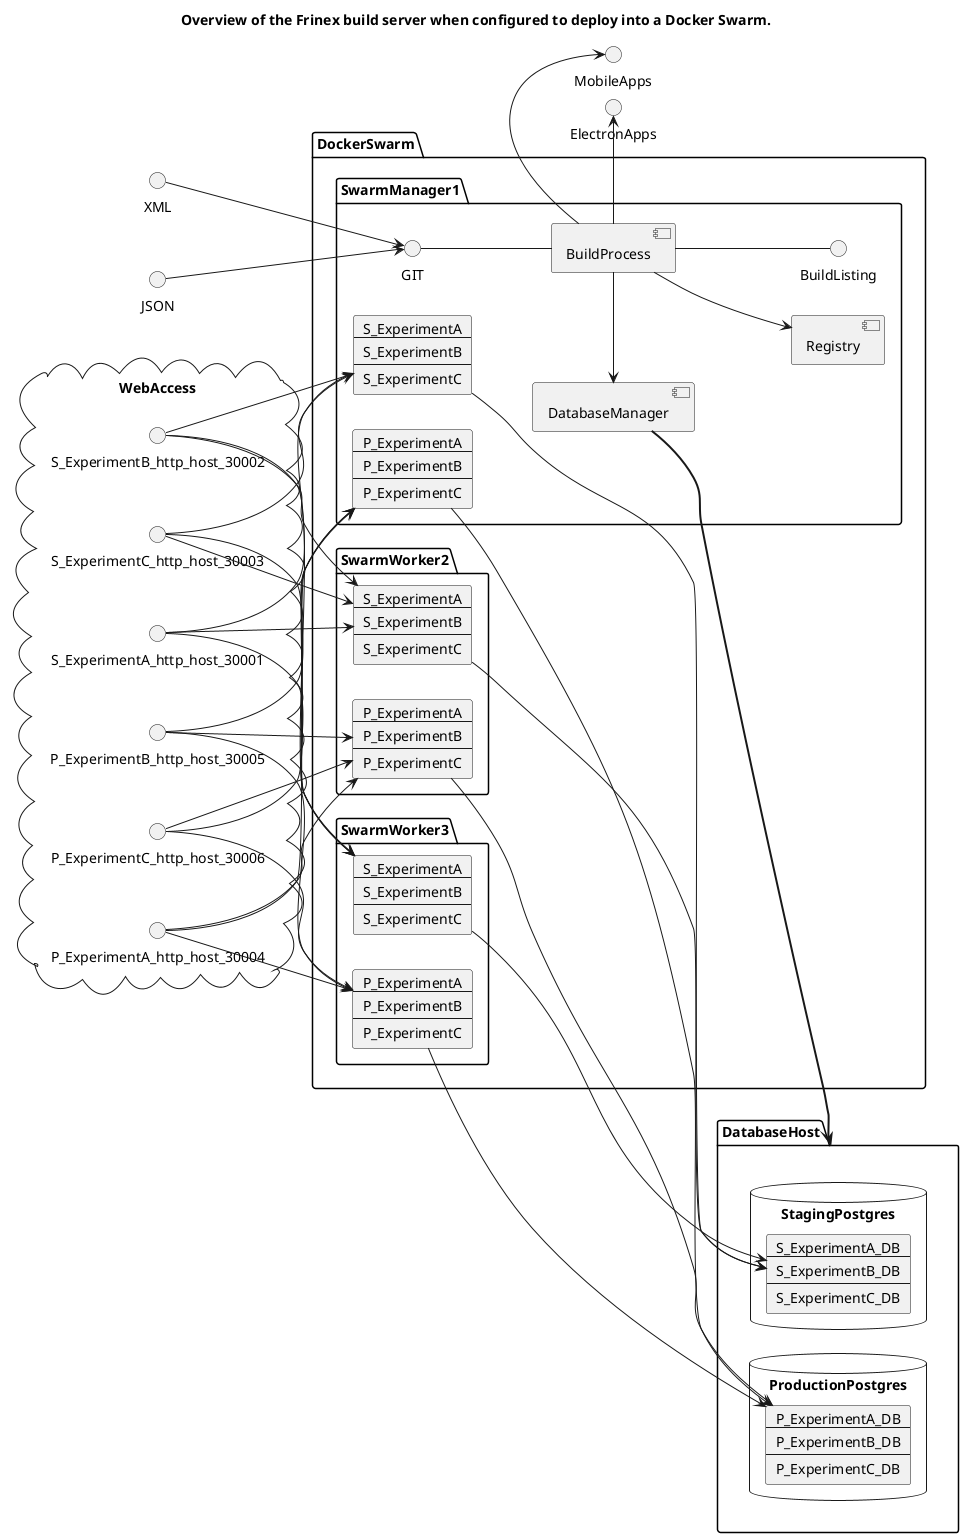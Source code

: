@startuml
title Overview of the Frinex build server when configured to deploy into a Docker Swarm.
left to right direction
package "DatabaseHost" {
  database "StagingPostgres" {
    card S_Postgres[
      S_ExperimentA_DB
      ----
      S_ExperimentB_DB
      ----
      S_ExperimentC_DB
    ]
  }
  database "ProductionPostgres" {
    card P_Postgres [
      P_ExperimentA_DB
      ----
      P_ExperimentB_DB
      ----
      P_ExperimentC_DB
    ]
  }
}

package "DockerSwarm" {

  package "SwarmManager1" {
    GIT -- [BuildProcess]
    [BuildProcess] -- BuildListing
    [BuildProcess] -> [DatabaseManager]
    [DatabaseManager] ==> DatabaseHost
    [Registry]
    card Staging1 [
      S_ExperimentA
      ----
      S_ExperimentB
      ----
      S_ExperimentC
    ]
    Staging1 --> S_Postgres
    card Production1 [
      P_ExperimentA
      ----
      P_ExperimentB
      ----
      P_ExperimentC
    ]
    Production1 --> P_Postgres
  }

  package "SwarmWorker2" {
    card Staging2 [
      S_ExperimentA
      ----
      S_ExperimentB
      ----
      S_ExperimentC
    ]
    Staging2 --> S_Postgres
    card Production2 [
      P_ExperimentA
      ----
      P_ExperimentB
      ----
      P_ExperimentC
    ]
    Production2 --> P_Postgres
  }

  package "SwarmWorker3" {
    card Staging3 [
      S_ExperimentA
      ----
      S_ExperimentB
      ----
      S_ExperimentC
    ]
    Staging3 --> S_Postgres
    card Production3 [
      P_ExperimentA
      ----
      P_ExperimentB
      ----
      P_ExperimentC
    ]
    Production3 --> P_Postgres
  }
}

XML --> GIT
JSON --> GIT

BuildProcess -ri-> ElectronApps
BuildProcess -ri-> MobileApps

BuildProcess --> Registry

cloud WebAccess {
S_ExperimentA_http_host_30001 --> Staging1
S_ExperimentA_http_host_30001 --> Staging2
S_ExperimentA_http_host_30001 --> Staging3
S_ExperimentB_http_host_30002 --> Staging1
S_ExperimentB_http_host_30002 --> Staging2
S_ExperimentB_http_host_30002 --> Staging3
S_ExperimentC_http_host_30003 --> Staging1
S_ExperimentC_http_host_30003 --> Staging2
S_ExperimentC_http_host_30003 --> Staging3

P_ExperimentA_http_host_30004 --> Production1
P_ExperimentA_http_host_30004 --> Production2
P_ExperimentA_http_host_30004 --> Production3
P_ExperimentB_http_host_30005 --> Production1
P_ExperimentB_http_host_30005 --> Production2
P_ExperimentB_http_host_30005 --> Production3
P_ExperimentC_http_host_30006 --> Production1
P_ExperimentC_http_host_30006 --> Production2
P_ExperimentC_http_host_30006 --> Production3
}

@enduml